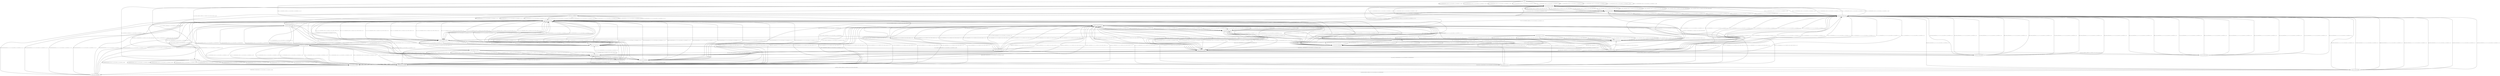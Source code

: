 # I D0 D1 D2 A0 A1 A2 MISS GAME_OVER _V0 _V1 _V2 _V3 _V4 _V5 _V6 _V7 _V8 _V9 _V10 _V11 _V12
# _V0 _V1 _V4 _V7 _V10 _V11 _V12
digraph "StCSP" {
0 [label="R"];
0 -> 10 [label="9, -1, -1, 0, 0, 0, 0, 1, 0, -1, -1, 2, 2, 0, 1, 1, 2, 0, 0, 1, -1, 0"];
10 [label="-1, -1, 0, 2, 1, -1, 0"];
10 -> 18 [label="9, -1, 0, 1, 0, 0, 0, 1, 0, -1, -1, 0, 2, 1, 2, 1, 0, 1, 0, 2, 0, 1"];
18 [label="-1, -1, 1, 0, 2, 0, 1"];
18 -> 9 [label="9, 0, 1, 2, 0, 0, 0, 1, 1, -1, -1, 1, 2, 2, 0, 1, 1, 2, 0, 0, -1, -1"];
18 -> 9 [label="8, 0, 1, 2, 0, 0, 0, 1, 1, -1, -1, 1, 2, 2, 0, 1, 1, 2, 0, 0, -1, -1"];
18 -> 9 [label="7, 0, 1, 2, 0, 0, 0, 1, 1, -1, -1, 1, 2, 2, 0, 1, 1, 2, 0, 0, -1, -1"];
18 -> 9 [label="6, 0, 1, 2, 0, 0, 0, 1, 1, -1, -1, 1, 2, 2, 0, 1, 1, 2, 0, 0, -1, -1"];
18 -> 9 [label="5, 0, 1, 2, 0, 0, 0, 1, 1, -1, -1, 1, 2, 2, 0, 1, 1, 2, 0, 0, -1, -1"];
18 -> 9 [label="4, 0, 1, 2, 0, 0, 0, 1, 1, -1, -1, 1, 2, 2, 0, 1, 1, 2, 0, 0, -1, -1"];
18 -> 9 [label="3, 0, 1, 2, 0, 0, 0, 1, 1, -1, -1, 1, 2, 2, 0, 1, 1, 2, 0, 0, -1, -1"];
18 -> 19 [label="2, 0, 1, 2, 0, 0, 1, 0, 0, -1, -1, 1, 2, 2, 0, 1, 1, 2, 0, 0, 0, 1"];
19 [label="-1, -1, 2, 1, 0, 0, 1"];
19 -> 1 [label="9, 0, 1, 0, 0, 0, 0, 1, 1, -1, -1, 2, 2, 0, 1, 1, 2, 0, 0, 1, -1, -1"];
19 -> 1 [label="8, 0, 1, 0, 0, 0, 0, 1, 1, -1, -1, 2, 2, 0, 1, 1, 2, 0, 0, 1, -1, -1"];
19 -> 1 [label="7, 0, 1, 0, 0, 0, 0, 1, 1, -1, -1, 2, 2, 0, 1, 1, 2, 0, 0, 1, -1, -1"];
19 -> 1 [label="6, 0, 1, 0, 0, 0, 0, 1, 1, -1, -1, 2, 2, 0, 1, 1, 2, 0, 0, 1, -1, -1"];
19 -> 1 [label="5, 0, 1, 0, 0, 0, 0, 1, 1, -1, -1, 2, 2, 0, 1, 1, 2, 0, 0, 1, -1, -1"];
19 -> 1 [label="4, 0, 1, 0, 0, 0, 0, 1, 1, -1, -1, 2, 2, 0, 1, 1, 2, 0, 0, 1, -1, -1"];
19 -> 1 [label="3, 0, 1, 0, 0, 0, 0, 1, 1, -1, -1, 2, 2, 0, 1, 1, 2, 0, 0, 1, -1, -1"];
19 -> 1 [label="2, 0, 1, 0, 0, 0, 0, 1, 1, -1, -1, 2, 2, 0, 1, 1, 2, 0, 0, 1, -1, -1"];
19 -> 24 [label="1, 0, 1, 0, 0, 1, 0, 0, 0, -1, -1, 2, 2, 0, 1, 1, 2, 0, 0, 1, 0, 0"];
24 [label="-1, -1, 0, 2, 1, 0, 0"];
24 -> 5 [label="9, 0, 0, 1, 0, 0, 0, 1, 1, -1, -1, 0, 2, 1, 2, 1, 0, 1, 0, 2, -1, -1"];
24 -> 5 [label="8, 0, 0, 1, 0, 0, 0, 1, 1, -1, -1, 0, 2, 1, 2, 1, 0, 1, 0, 2, -1, -1"];
24 -> 5 [label="7, 0, 0, 1, 0, 0, 0, 1, 1, -1, -1, 0, 2, 1, 2, 1, 0, 1, 0, 2, -1, -1"];
24 -> 5 [label="6, 0, 0, 1, 0, 0, 0, 1, 1, -1, -1, 0, 2, 1, 2, 1, 0, 1, 0, 2, -1, -1"];
24 -> 5 [label="5, 0, 0, 1, 0, 0, 0, 1, 1, -1, -1, 0, 2, 1, 2, 1, 0, 1, 0, 2, -1, -1"];
24 -> 5 [label="4, 0, 0, 1, 0, 0, 0, 1, 1, -1, -1, 0, 2, 1, 2, 1, 0, 1, 0, 2, -1, -1"];
24 -> 5 [label="3, 0, 0, 1, 0, 0, 0, 1, 1, -1, -1, 0, 2, 1, 2, 1, 0, 1, 0, 2, -1, -1"];
24 -> 5 [label="2, 0, 0, 1, 0, 0, 0, 1, 1, -1, -1, 0, 2, 1, 2, 1, 0, 1, 0, 2, -1, -1"];
24 -> 25 [label="1, 0, 0, 1, 0, 0, 1, 0, 0, -1, -1, 0, 2, 1, 2, 1, 0, 1, 0, 2, 0, 0"];
25 [label="-1, -1, 1, 0, 2, 0, 0"];
25 -> 9 [label="9, 0, 0, 2, 0, 0, 0, 1, 1, -1, -1, 1, 2, 2, 0, 1, 1, 2, 0, 0, -1, -1"];
25 -> 9 [label="8, 0, 0, 2, 0, 0, 0, 1, 1, -1, -1, 1, 2, 2, 0, 1, 1, 2, 0, 0, -1, -1"];
25 -> 9 [label="7, 0, 0, 2, 0, 0, 0, 1, 1, -1, -1, 1, 2, 2, 0, 1, 1, 2, 0, 0, -1, -1"];
25 -> 9 [label="6, 0, 0, 2, 0, 0, 0, 1, 1, -1, -1, 1, 2, 2, 0, 1, 1, 2, 0, 0, -1, -1"];
25 -> 9 [label="5, 0, 0, 2, 0, 0, 0, 1, 1, -1, -1, 1, 2, 2, 0, 1, 1, 2, 0, 0, -1, -1"];
25 -> 9 [label="4, 0, 0, 2, 0, 0, 0, 1, 1, -1, -1, 1, 2, 2, 0, 1, 1, 2, 0, 0, -1, -1"];
25 -> 9 [label="3, 0, 0, 2, 0, 0, 0, 1, 1, -1, -1, 1, 2, 2, 0, 1, 1, 2, 0, 0, -1, -1"];
25 -> 26 [label="2, 0, 0, 2, 0, 0, 1, 0, 0, -1, -1, 1, 2, 2, 0, 1, 1, 2, 0, 0, 0, 0"];
26 [label="-1, -1, 2, 1, 0, 0, 0"];
26 -> 1 [label="9, 0, 0, 0, 0, 0, 0, 1, 1, -1, -1, 2, 2, 0, 1, 1, 2, 0, 0, 1, -1, -1"];
26 -> 1 [label="8, 0, 0, 0, 0, 0, 0, 1, 1, -1, -1, 2, 2, 0, 1, 1, 2, 0, 0, 1, -1, -1"];
26 -> 1 [label="7, 0, 0, 0, 0, 0, 0, 1, 1, -1, -1, 2, 2, 0, 1, 1, 2, 0, 0, 1, -1, -1"];
26 -> 1 [label="6, 0, 0, 0, 0, 0, 0, 1, 1, -1, -1, 2, 2, 0, 1, 1, 2, 0, 0, 1, -1, -1"];
26 -> 1 [label="5, 0, 0, 0, 0, 0, 0, 1, 1, -1, -1, 2, 2, 0, 1, 1, 2, 0, 0, 1, -1, -1"];
26 -> 1 [label="4, 0, 0, 0, 0, 0, 0, 1, 1, -1, -1, 2, 2, 0, 1, 1, 2, 0, 0, 1, -1, -1"];
26 -> 1 [label="3, 0, 0, 0, 0, 0, 0, 1, 1, -1, -1, 2, 2, 0, 1, 1, 2, 0, 0, 1, -1, -1"];
26 -> 1 [label="2, 0, 0, 0, 0, 0, 0, 1, 1, -1, -1, 2, 2, 0, 1, 1, 2, 0, 0, 1, -1, -1"];
26 -> 1 [label="1, 0, 0, 0, 0, 0, 0, 1, 1, -1, -1, 2, 2, 0, 1, 1, 2, 0, 0, 1, -1, -1"];
26 -> 24 [label="0, 0, 0, 0, 1, 0, 0, 0, 0, -1, -1, 2, 2, 0, 1, 1, 2, 0, 0, 1, 0, 0"];
25 -> 9 [label="1, 0, 0, 2, 0, 0, 0, 1, 1, -1, -1, 1, 2, 2, 0, 1, 1, 2, 0, 0, -1, -1"];
25 -> 12 [label="0, 0, 0, 2, 1, 0, 0, 0, 0, -1, -1, 1, 2, 2, 0, 1, 1, 2, 0, 0, 0, 2"];
24 -> 18 [label="0, 0, 0, 1, 1, 0, 0, 0, 0, -1, -1, 0, 2, 1, 2, 1, 0, 1, 0, 2, 0, 1"];
19 -> 20 [label="0, 0, 1, 0, 1, 0, 0, 0, 0, -1, -1, 2, 2, 0, 1, 1, 2, 0, 0, 1, 1, 0"];
20 [label="-1, -1, 0, 2, 1, 1, 0"];
20 -> 5 [label="9, 1, 0, 1, 0, 0, 0, 1, 1, -1, -1, 0, 2, 1, 2, 1, 0, 1, 0, 2, -1, -1"];
20 -> 5 [label="8, 1, 0, 1, 0, 0, 0, 1, 1, -1, -1, 0, 2, 1, 2, 1, 0, 1, 0, 2, -1, -1"];
20 -> 5 [label="7, 1, 0, 1, 0, 0, 0, 1, 1, -1, -1, 0, 2, 1, 2, 1, 0, 1, 0, 2, -1, -1"];
20 -> 5 [label="6, 1, 0, 1, 0, 0, 0, 1, 1, -1, -1, 0, 2, 1, 2, 1, 0, 1, 0, 2, -1, -1"];
20 -> 5 [label="5, 1, 0, 1, 0, 0, 0, 1, 1, -1, -1, 0, 2, 1, 2, 1, 0, 1, 0, 2, -1, -1"];
20 -> 5 [label="4, 1, 0, 1, 0, 0, 0, 1, 1, -1, -1, 0, 2, 1, 2, 1, 0, 1, 0, 2, -1, -1"];
20 -> 5 [label="3, 1, 0, 1, 0, 0, 0, 1, 1, -1, -1, 0, 2, 1, 2, 1, 0, 1, 0, 2, -1, -1"];
20 -> 5 [label="2, 1, 0, 1, 0, 0, 0, 1, 1, -1, -1, 0, 2, 1, 2, 1, 0, 1, 0, 2, -1, -1"];
20 -> 18 [label="1, 1, 0, 1, 1, 0, 0, 0, 0, -1, -1, 0, 2, 1, 2, 1, 0, 1, 0, 2, 0, 1"];
20 -> 21 [label="0, 1, 0, 1, 0, 1, 0, 0, 0, -1, -1, 0, 2, 1, 2, 1, 0, 1, 0, 2, 1, 1"];
21 [label="-1, -1, 1, 0, 2, 1, 1"];
21 -> 9 [label="9, 1, 1, 2, 0, 0, 0, 1, 1, -1, -1, 1, 2, 2, 0, 1, 1, 2, 0, 0, -1, -1"];
21 -> 9 [label="8, 1, 1, 2, 0, 0, 0, 1, 1, -1, -1, 1, 2, 2, 0, 1, 1, 2, 0, 0, -1, -1"];
21 -> 9 [label="7, 1, 1, 2, 0, 0, 0, 1, 1, -1, -1, 1, 2, 2, 0, 1, 1, 2, 0, 0, -1, -1"];
21 -> 9 [label="6, 1, 1, 2, 0, 0, 0, 1, 1, -1, -1, 1, 2, 2, 0, 1, 1, 2, 0, 0, -1, -1"];
21 -> 9 [label="5, 1, 1, 2, 0, 0, 0, 1, 1, -1, -1, 1, 2, 2, 0, 1, 1, 2, 0, 0, -1, -1"];
21 -> 9 [label="4, 1, 1, 2, 0, 0, 0, 1, 1, -1, -1, 1, 2, 2, 0, 1, 1, 2, 0, 0, -1, -1"];
21 -> 9 [label="3, 1, 1, 2, 0, 0, 0, 1, 1, -1, -1, 1, 2, 2, 0, 1, 1, 2, 0, 0, -1, -1"];
21 -> 22 [label="2, 1, 1, 2, 0, 0, 1, 0, 0, -1, -1, 1, 2, 2, 0, 1, 1, 2, 0, 0, 1, 1"];
22 [label="-1, -1, 2, 1, 0, 1, 1"];
22 -> 1 [label="9, 1, 1, 0, 0, 0, 0, 1, 1, -1, -1, 2, 2, 0, 1, 1, 2, 0, 0, 1, -1, -1"];
22 -> 1 [label="8, 1, 1, 0, 0, 0, 0, 1, 1, -1, -1, 2, 2, 0, 1, 1, 2, 0, 0, 1, -1, -1"];
22 -> 1 [label="7, 1, 1, 0, 0, 0, 0, 1, 1, -1, -1, 2, 2, 0, 1, 1, 2, 0, 0, 1, -1, -1"];
22 -> 1 [label="6, 1, 1, 0, 0, 0, 0, 1, 1, -1, -1, 2, 2, 0, 1, 1, 2, 0, 0, 1, -1, -1"];
22 -> 1 [label="5, 1, 1, 0, 0, 0, 0, 1, 1, -1, -1, 2, 2, 0, 1, 1, 2, 0, 0, 1, -1, -1"];
22 -> 1 [label="4, 1, 1, 0, 0, 0, 0, 1, 1, -1, -1, 2, 2, 0, 1, 1, 2, 0, 0, 1, -1, -1"];
22 -> 1 [label="3, 1, 1, 0, 0, 0, 0, 1, 1, -1, -1, 2, 2, 0, 1, 1, 2, 0, 0, 1, -1, -1"];
22 -> 1 [label="2, 1, 1, 0, 0, 0, 0, 1, 1, -1, -1, 2, 2, 0, 1, 1, 2, 0, 0, 1, -1, -1"];
22 -> 20 [label="1, 1, 1, 0, 1, 0, 0, 0, 0, -1, -1, 2, 2, 0, 1, 1, 2, 0, 0, 1, 1, 0"];
22 -> 23 [label="0, 1, 1, 0, 0, 0, 1, 0, 0, -1, -1, 2, 2, 0, 1, 1, 2, 0, 0, 1, 1, 1"];
23 [label="-1, -1, 0, 2, 1, 1, 1"];
23 -> 5 [label="9, 1, 1, 1, 0, 0, 0, 1, 1, -1, -1, 0, 2, 1, 2, 1, 0, 1, 0, 2, -1, -1"];
23 -> 5 [label="8, 1, 1, 1, 0, 0, 0, 1, 1, -1, -1, 0, 2, 1, 2, 1, 0, 1, 0, 2, -1, -1"];
23 -> 5 [label="7, 1, 1, 1, 0, 0, 0, 1, 1, -1, -1, 0, 2, 1, 2, 1, 0, 1, 0, 2, -1, -1"];
23 -> 5 [label="6, 1, 1, 1, 0, 0, 0, 1, 1, -1, -1, 0, 2, 1, 2, 1, 0, 1, 0, 2, -1, -1"];
23 -> 5 [label="5, 1, 1, 1, 0, 0, 0, 1, 1, -1, -1, 0, 2, 1, 2, 1, 0, 1, 0, 2, -1, -1"];
23 -> 5 [label="4, 1, 1, 1, 0, 0, 0, 1, 1, -1, -1, 0, 2, 1, 2, 1, 0, 1, 0, 2, -1, -1"];
23 -> 5 [label="3, 1, 1, 1, 0, 0, 0, 1, 1, -1, -1, 0, 2, 1, 2, 1, 0, 1, 0, 2, -1, -1"];
23 -> 5 [label="2, 1, 1, 1, 0, 0, 0, 1, 1, -1, -1, 0, 2, 1, 2, 1, 0, 1, 0, 2, -1, -1"];
23 -> 21 [label="1, 1, 1, 1, 1, 0, 0, 0, 0, -1, -1, 0, 2, 1, 2, 1, 0, 1, 0, 2, 1, 1"];
23 -> 5 [label="0, 1, 1, 1, 0, 0, 0, 1, 1, -1, -1, 0, 2, 1, 2, 1, 0, 1, 0, 2, -1, -1"];
21 -> 3 [label="1, 1, 1, 2, 1, 0, 0, 0, 0, -1, -1, 1, 2, 2, 0, 1, 1, 2, 0, 0, 1, 2"];
21 -> 9 [label="0, 1, 1, 2, 0, 0, 0, 1, 1, -1, -1, 1, 2, 2, 0, 1, 1, 2, 0, 0, -1, -1"];
18 -> 12 [label="1, 0, 1, 2, 0, 1, 0, 0, 0, -1, -1, 1, 2, 2, 0, 1, 1, 2, 0, 0, 0, 2"];
18 -> 3 [label="0, 0, 1, 2, 1, 0, 0, 0, 0, -1, -1, 1, 2, 2, 0, 1, 1, 2, 0, 0, 1, 2"];
10 -> 18 [label="8, -1, 0, 1, 0, 0, 0, 1, 0, -1, -1, 0, 2, 1, 2, 1, 0, 1, 0, 2, 0, 1"];
10 -> 18 [label="7, -1, 0, 1, 0, 0, 0, 1, 0, -1, -1, 0, 2, 1, 2, 1, 0, 1, 0, 2, 0, 1"];
10 -> 18 [label="6, -1, 0, 1, 0, 0, 0, 1, 0, -1, -1, 0, 2, 1, 2, 1, 0, 1, 0, 2, 0, 1"];
10 -> 18 [label="5, -1, 0, 1, 0, 0, 0, 1, 0, -1, -1, 0, 2, 1, 2, 1, 0, 1, 0, 2, 0, 1"];
10 -> 18 [label="4, -1, 0, 1, 0, 0, 0, 1, 0, -1, -1, 0, 2, 1, 2, 1, 0, 1, 0, 2, 0, 1"];
10 -> 18 [label="3, -1, 0, 1, 0, 0, 0, 1, 0, -1, -1, 0, 2, 1, 2, 1, 0, 1, 0, 2, 0, 1"];
10 -> 18 [label="2, -1, 0, 1, 0, 0, 0, 1, 0, -1, -1, 0, 2, 1, 2, 1, 0, 1, 0, 2, 0, 1"];
10 -> 11 [label="1, -1, 0, 1, 0, 0, 1, 0, 0, -1, -1, 0, 2, 1, 2, 1, 0, 1, 0, 2, -1, 0"];
11 [label="-1, -1, 1, 0, 2, -1, 0"];
11 -> 12 [label="9, -1, 0, 2, 0, 0, 0, 1, 0, -1, -1, 1, 2, 2, 0, 1, 1, 2, 0, 0, 0, 2"];
12 [label="-1, -1, 2, 1, 0, 0, 2"];
12 -> 1 [label="9, 0, 2, 0, 0, 0, 0, 1, 1, -1, -1, 2, 2, 0, 1, 1, 2, 0, 0, 1, -1, -1"];
12 -> 1 [label="8, 0, 2, 0, 0, 0, 0, 1, 1, -1, -1, 2, 2, 0, 1, 1, 2, 0, 0, 1, -1, -1"];
12 -> 1 [label="7, 0, 2, 0, 0, 0, 0, 1, 1, -1, -1, 2, 2, 0, 1, 1, 2, 0, 0, 1, -1, -1"];
12 -> 1 [label="6, 0, 2, 0, 0, 0, 0, 1, 1, -1, -1, 2, 2, 0, 1, 1, 2, 0, 0, 1, -1, -1"];
12 -> 1 [label="5, 0, 2, 0, 0, 0, 0, 1, 1, -1, -1, 2, 2, 0, 1, 1, 2, 0, 0, 1, -1, -1"];
12 -> 1 [label="4, 0, 2, 0, 0, 0, 0, 1, 1, -1, -1, 2, 2, 0, 1, 1, 2, 0, 0, 1, -1, -1"];
12 -> 1 [label="3, 0, 2, 0, 0, 0, 0, 1, 1, -1, -1, 2, 2, 0, 1, 1, 2, 0, 0, 1, -1, -1"];
12 -> 24 [label="2, 0, 2, 0, 0, 1, 0, 0, 0, -1, -1, 2, 2, 0, 1, 1, 2, 0, 0, 1, 0, 0"];
12 -> 1 [label="1, 0, 2, 0, 0, 0, 0, 1, 1, -1, -1, 2, 2, 0, 1, 1, 2, 0, 0, 1, -1, -1"];
12 -> 13 [label="0, 0, 2, 0, 1, 0, 0, 0, 0, -1, -1, 2, 2, 0, 1, 1, 2, 0, 0, 1, 2, 0"];
13 [label="-1, -1, 0, 2, 1, 2, 0"];
13 -> 5 [label="9, 2, 0, 1, 0, 0, 0, 1, 1, -1, -1, 0, 2, 1, 2, 1, 0, 1, 0, 2, -1, -1"];
13 -> 5 [label="8, 2, 0, 1, 0, 0, 0, 1, 1, -1, -1, 0, 2, 1, 2, 1, 0, 1, 0, 2, -1, -1"];
13 -> 5 [label="7, 2, 0, 1, 0, 0, 0, 1, 1, -1, -1, 0, 2, 1, 2, 1, 0, 1, 0, 2, -1, -1"];
13 -> 5 [label="6, 2, 0, 1, 0, 0, 0, 1, 1, -1, -1, 0, 2, 1, 2, 1, 0, 1, 0, 2, -1, -1"];
13 -> 5 [label="5, 2, 0, 1, 0, 0, 0, 1, 1, -1, -1, 0, 2, 1, 2, 1, 0, 1, 0, 2, -1, -1"];
13 -> 5 [label="4, 2, 0, 1, 0, 0, 0, 1, 1, -1, -1, 0, 2, 1, 2, 1, 0, 1, 0, 2, -1, -1"];
13 -> 5 [label="3, 2, 0, 1, 0, 0, 0, 1, 1, -1, -1, 0, 2, 1, 2, 1, 0, 1, 0, 2, -1, -1"];
13 -> 18 [label="2, 2, 0, 1, 1, 0, 0, 0, 0, -1, -1, 0, 2, 1, 2, 1, 0, 1, 0, 2, 0, 1"];
13 -> 14 [label="1, 2, 0, 1, 0, 0, 1, 0, 0, -1, -1, 0, 2, 1, 2, 1, 0, 1, 0, 2, 2, 0"];
14 [label="-1, -1, 1, 0, 2, 2, 0"];
14 -> 9 [label="9, 2, 0, 2, 0, 0, 0, 1, 1, -1, -1, 1, 2, 2, 0, 1, 1, 2, 0, 0, -1, -1"];
14 -> 9 [label="8, 2, 0, 2, 0, 0, 0, 1, 1, -1, -1, 1, 2, 2, 0, 1, 1, 2, 0, 0, -1, -1"];
14 -> 9 [label="7, 2, 0, 2, 0, 0, 0, 1, 1, -1, -1, 1, 2, 2, 0, 1, 1, 2, 0, 0, -1, -1"];
14 -> 9 [label="6, 2, 0, 2, 0, 0, 0, 1, 1, -1, -1, 1, 2, 2, 0, 1, 1, 2, 0, 0, -1, -1"];
14 -> 9 [label="5, 2, 0, 2, 0, 0, 0, 1, 1, -1, -1, 1, 2, 2, 0, 1, 1, 2, 0, 0, -1, -1"];
14 -> 9 [label="4, 2, 0, 2, 0, 0, 0, 1, 1, -1, -1, 1, 2, 2, 0, 1, 1, 2, 0, 0, -1, -1"];
14 -> 9 [label="3, 2, 0, 2, 0, 0, 0, 1, 1, -1, -1, 1, 2, 2, 0, 1, 1, 2, 0, 0, -1, -1"];
14 -> 12 [label="2, 2, 0, 2, 1, 0, 0, 0, 0, -1, -1, 1, 2, 2, 0, 1, 1, 2, 0, 0, 0, 2"];
14 -> 9 [label="1, 2, 0, 2, 0, 0, 0, 1, 1, -1, -1, 1, 2, 2, 0, 1, 1, 2, 0, 0, -1, -1"];
14 -> 15 [label="0, 2, 0, 2, 0, 1, 0, 0, 0, -1, -1, 1, 2, 2, 0, 1, 1, 2, 0, 0, 2, 2"];
15 [label="-1, -1, 2, 1, 0, 2, 2"];
15 -> 1 [label="9, 2, 2, 0, 0, 0, 0, 1, 1, -1, -1, 2, 2, 0, 1, 1, 2, 0, 0, 1, -1, -1"];
15 -> 1 [label="8, 2, 2, 0, 0, 0, 0, 1, 1, -1, -1, 2, 2, 0, 1, 1, 2, 0, 0, 1, -1, -1"];
15 -> 1 [label="7, 2, 2, 0, 0, 0, 0, 1, 1, -1, -1, 2, 2, 0, 1, 1, 2, 0, 0, 1, -1, -1"];
15 -> 1 [label="6, 2, 2, 0, 0, 0, 0, 1, 1, -1, -1, 2, 2, 0, 1, 1, 2, 0, 0, 1, -1, -1"];
15 -> 1 [label="5, 2, 2, 0, 0, 0, 0, 1, 1, -1, -1, 2, 2, 0, 1, 1, 2, 0, 0, 1, -1, -1"];
15 -> 1 [label="4, 2, 2, 0, 0, 0, 0, 1, 1, -1, -1, 2, 2, 0, 1, 1, 2, 0, 0, 1, -1, -1"];
15 -> 1 [label="3, 2, 2, 0, 0, 0, 0, 1, 1, -1, -1, 2, 2, 0, 1, 1, 2, 0, 0, 1, -1, -1"];
15 -> 13 [label="2, 2, 2, 0, 1, 0, 0, 0, 0, -1, -1, 2, 2, 0, 1, 1, 2, 0, 0, 1, 2, 0"];
15 -> 1 [label="1, 2, 2, 0, 0, 0, 0, 1, 1, -1, -1, 2, 2, 0, 1, 1, 2, 0, 0, 1, -1, -1"];
15 -> 16 [label="0, 2, 2, 0, 0, 0, 1, 0, 0, -1, -1, 2, 2, 0, 1, 1, 2, 0, 0, 1, 2, 2"];
16 [label="-1, -1, 0, 2, 1, 2, 2"];
16 -> 5 [label="9, 2, 2, 1, 0, 0, 0, 1, 1, -1, -1, 0, 2, 1, 2, 1, 0, 1, 0, 2, -1, -1"];
16 -> 5 [label="8, 2, 2, 1, 0, 0, 0, 1, 1, -1, -1, 0, 2, 1, 2, 1, 0, 1, 0, 2, -1, -1"];
16 -> 5 [label="7, 2, 2, 1, 0, 0, 0, 1, 1, -1, -1, 0, 2, 1, 2, 1, 0, 1, 0, 2, -1, -1"];
16 -> 5 [label="6, 2, 2, 1, 0, 0, 0, 1, 1, -1, -1, 0, 2, 1, 2, 1, 0, 1, 0, 2, -1, -1"];
16 -> 5 [label="5, 2, 2, 1, 0, 0, 0, 1, 1, -1, -1, 0, 2, 1, 2, 1, 0, 1, 0, 2, -1, -1"];
16 -> 5 [label="4, 2, 2, 1, 0, 0, 0, 1, 1, -1, -1, 0, 2, 1, 2, 1, 0, 1, 0, 2, -1, -1"];
16 -> 5 [label="3, 2, 2, 1, 0, 0, 0, 1, 1, -1, -1, 0, 2, 1, 2, 1, 0, 1, 0, 2, -1, -1"];
16 -> 8 [label="2, 2, 2, 1, 1, 0, 0, 0, 0, -1, -1, 0, 2, 1, 2, 1, 0, 1, 0, 2, 2, 1"];
16 -> 17 [label="1, 2, 2, 1, 0, 0, 1, 0, 0, -1, -1, 0, 2, 1, 2, 1, 0, 1, 0, 2, 2, 2"];
17 [label="-1, -1, 1, 0, 2, 2, 2"];
17 -> 9 [label="9, 2, 2, 2, 0, 0, 0, 1, 1, -1, -1, 1, 2, 2, 0, 1, 1, 2, 0, 0, -1, -1"];
17 -> 9 [label="8, 2, 2, 2, 0, 0, 0, 1, 1, -1, -1, 1, 2, 2, 0, 1, 1, 2, 0, 0, -1, -1"];
17 -> 9 [label="7, 2, 2, 2, 0, 0, 0, 1, 1, -1, -1, 1, 2, 2, 0, 1, 1, 2, 0, 0, -1, -1"];
17 -> 9 [label="6, 2, 2, 2, 0, 0, 0, 1, 1, -1, -1, 1, 2, 2, 0, 1, 1, 2, 0, 0, -1, -1"];
17 -> 9 [label="5, 2, 2, 2, 0, 0, 0, 1, 1, -1, -1, 1, 2, 2, 0, 1, 1, 2, 0, 0, -1, -1"];
17 -> 9 [label="4, 2, 2, 2, 0, 0, 0, 1, 1, -1, -1, 1, 2, 2, 0, 1, 1, 2, 0, 0, -1, -1"];
17 -> 9 [label="3, 2, 2, 2, 0, 0, 0, 1, 1, -1, -1, 1, 2, 2, 0, 1, 1, 2, 0, 0, -1, -1"];
17 -> 15 [label="2, 2, 2, 2, 1, 0, 0, 0, 0, -1, -1, 1, 2, 2, 0, 1, 1, 2, 0, 0, 2, 2"];
17 -> 9 [label="1, 2, 2, 2, 0, 0, 0, 1, 1, -1, -1, 1, 2, 2, 0, 1, 1, 2, 0, 0, -1, -1"];
17 -> 9 [label="0, 2, 2, 2, 0, 0, 0, 1, 1, -1, -1, 1, 2, 2, 0, 1, 1, 2, 0, 0, -1, -1"];
16 -> 5 [label="0, 2, 2, 1, 0, 0, 0, 1, 1, -1, -1, 0, 2, 1, 2, 1, 0, 1, 0, 2, -1, -1"];
13 -> 8 [label="0, 2, 0, 1, 0, 1, 0, 0, 0, -1, -1, 0, 2, 1, 2, 1, 0, 1, 0, 2, 2, 1"];
11 -> 12 [label="8, -1, 0, 2, 0, 0, 0, 1, 0, -1, -1, 1, 2, 2, 0, 1, 1, 2, 0, 0, 0, 2"];
11 -> 12 [label="7, -1, 0, 2, 0, 0, 0, 1, 0, -1, -1, 1, 2, 2, 0, 1, 1, 2, 0, 0, 0, 2"];
11 -> 12 [label="6, -1, 0, 2, 0, 0, 0, 1, 0, -1, -1, 1, 2, 2, 0, 1, 1, 2, 0, 0, 0, 2"];
11 -> 12 [label="5, -1, 0, 2, 0, 0, 0, 1, 0, -1, -1, 1, 2, 2, 0, 1, 1, 2, 0, 0, 0, 2"];
11 -> 12 [label="4, -1, 0, 2, 0, 0, 0, 1, 0, -1, -1, 1, 2, 2, 0, 1, 1, 2, 0, 0, 0, 2"];
11 -> 12 [label="3, -1, 0, 2, 0, 0, 0, 1, 0, -1, -1, 1, 2, 2, 0, 1, 1, 2, 0, 0, 0, 2"];
11 -> 27 [label="2, -1, 0, 2, 0, 0, 1, 0, 0, -1, -1, 1, 2, 2, 0, 1, 1, 2, 0, 0, -1, 0"];
27 [label="-1, -1, 2, 1, 0, -1, 0"];
27 -> 24 [label="9, -1, 0, 0, 0, 0, 0, 1, 0, -1, -1, 2, 2, 0, 1, 1, 2, 0, 0, 1, 0, 0"];
27 -> 24 [label="8, -1, 0, 0, 0, 0, 0, 1, 0, -1, -1, 2, 2, 0, 1, 1, 2, 0, 0, 1, 0, 0"];
27 -> 24 [label="7, -1, 0, 0, 0, 0, 0, 1, 0, -1, -1, 2, 2, 0, 1, 1, 2, 0, 0, 1, 0, 0"];
27 -> 24 [label="6, -1, 0, 0, 0, 0, 0, 1, 0, -1, -1, 2, 2, 0, 1, 1, 2, 0, 0, 1, 0, 0"];
27 -> 24 [label="5, -1, 0, 0, 0, 0, 0, 1, 0, -1, -1, 2, 2, 0, 1, 1, 2, 0, 0, 1, 0, 0"];
27 -> 24 [label="4, -1, 0, 0, 0, 0, 0, 1, 0, -1, -1, 2, 2, 0, 1, 1, 2, 0, 0, 1, 0, 0"];
27 -> 24 [label="3, -1, 0, 0, 0, 0, 0, 1, 0, -1, -1, 2, 2, 0, 1, 1, 2, 0, 0, 1, 0, 0"];
27 -> 24 [label="2, -1, 0, 0, 0, 0, 0, 1, 0, -1, -1, 2, 2, 0, 1, 1, 2, 0, 0, 1, 0, 0"];
27 -> 24 [label="1, -1, 0, 0, 0, 0, 0, 1, 0, -1, -1, 2, 2, 0, 1, 1, 2, 0, 0, 1, 0, 0"];
27 -> 10 [label="0, -1, 0, 0, 0, 1, 0, 0, 0, -1, -1, 2, 2, 0, 1, 1, 2, 0, 0, 1, -1, 0"];
11 -> 12 [label="1, -1, 0, 2, 0, 0, 0, 1, 0, -1, -1, 1, 2, 2, 0, 1, 1, 2, 0, 0, 0, 2"];
11 -> 6 [label="0, -1, 0, 2, 0, 1, 0, 0, 0, -1, -1, 1, 2, 2, 0, 1, 1, 2, 0, 0, -1, 2"];
10 -> 2 [label="0, -1, 0, 1, 0, 1, 0, 0, 0, -1, -1, 0, 2, 1, 2, 1, 0, 1, 0, 2, -1, 1"];
0 -> 10 [label="8, -1, -1, 0, 0, 0, 0, 1, 0, -1, -1, 2, 2, 0, 1, 1, 2, 0, 0, 1, -1, 0"];
0 -> 10 [label="7, -1, -1, 0, 0, 0, 0, 1, 0, -1, -1, 2, 2, 0, 1, 1, 2, 0, 0, 1, -1, 0"];
0 -> 10 [label="6, -1, -1, 0, 0, 0, 0, 1, 0, -1, -1, 2, 2, 0, 1, 1, 2, 0, 0, 1, -1, 0"];
0 -> 10 [label="5, -1, -1, 0, 0, 0, 0, 1, 0, -1, -1, 2, 2, 0, 1, 1, 2, 0, 0, 1, -1, 0"];
0 -> 10 [label="4, -1, -1, 0, 0, 0, 0, 1, 0, -1, -1, 2, 2, 0, 1, 1, 2, 0, 0, 1, -1, 0"];
0 -> 10 [label="3, -1, -1, 0, 0, 0, 0, 1, 0, -1, -1, 2, 2, 0, 1, 1, 2, 0, 0, 1, -1, 0"];
0 -> 10 [label="2, -1, -1, 0, 0, 0, 0, 1, 0, -1, -1, 2, 2, 0, 1, 1, 2, 0, 0, 1, -1, 0"];
0 -> 10 [label="1, -1, -1, 0, 0, 0, 0, 1, 0, -1, -1, 2, 2, 0, 1, 1, 2, 0, 0, 1, -1, 0"];
0 -> 1 [label="0, -1, -1, 0, 0, 0, 1, 0, 0, -1, -1, 2, 2, 0, 1, 1, 2, 0, 0, 1, -1, -1"];
1 [label="-1, -1, 0, 2, 1, -1, -1"];
1 -> 2 [label="9, -1, -1, 1, 0, 0, 0, 1, 0, -1, -1, 0, 2, 1, 2, 1, 0, 1, 0, 2, -1, 1"];
2 [label="-1, -1, 1, 0, 2, -1, 1"];
2 -> 3 [label="9, -1, 1, 2, 0, 0, 0, 1, 0, -1, -1, 1, 2, 2, 0, 1, 1, 2, 0, 0, 1, 2"];
3 [label="-1, -1, 2, 1, 0, 1, 2"];
3 -> 1 [label="9, 1, 2, 0, 0, 0, 0, 1, 1, -1, -1, 2, 2, 0, 1, 1, 2, 0, 0, 1, -1, -1"];
3 -> 1 [label="8, 1, 2, 0, 0, 0, 0, 1, 1, -1, -1, 2, 2, 0, 1, 1, 2, 0, 0, 1, -1, -1"];
3 -> 1 [label="7, 1, 2, 0, 0, 0, 0, 1, 1, -1, -1, 2, 2, 0, 1, 1, 2, 0, 0, 1, -1, -1"];
3 -> 1 [label="6, 1, 2, 0, 0, 0, 0, 1, 1, -1, -1, 2, 2, 0, 1, 1, 2, 0, 0, 1, -1, -1"];
3 -> 1 [label="5, 1, 2, 0, 0, 0, 0, 1, 1, -1, -1, 2, 2, 0, 1, 1, 2, 0, 0, 1, -1, -1"];
3 -> 1 [label="4, 1, 2, 0, 0, 0, 0, 1, 1, -1, -1, 2, 2, 0, 1, 1, 2, 0, 0, 1, -1, -1"];
3 -> 1 [label="3, 1, 2, 0, 0, 0, 0, 1, 1, -1, -1, 2, 2, 0, 1, 1, 2, 0, 0, 1, -1, -1"];
3 -> 20 [label="2, 1, 2, 0, 0, 1, 0, 0, 0, -1, -1, 2, 2, 0, 1, 1, 2, 0, 0, 1, 1, 0"];
3 -> 13 [label="1, 1, 2, 0, 1, 0, 0, 0, 0, -1, -1, 2, 2, 0, 1, 1, 2, 0, 0, 1, 2, 0"];
3 -> 4 [label="0, 1, 2, 0, 0, 0, 1, 0, 0, -1, -1, 2, 2, 0, 1, 1, 2, 0, 0, 1, 1, 2"];
4 [label="-1, -1, 0, 2, 1, 1, 2"];
4 -> 5 [label="9, 1, 2, 1, 0, 0, 0, 1, 1, -1, -1, 0, 2, 1, 2, 1, 0, 1, 0, 2, -1, -1"];
5 [label="-1, -1, 1, 0, 2, -1, -1"];
5 -> 6 [label="9, -1, -1, 2, 0, 0, 0, 1, 0, -1, -1, 1, 2, 2, 0, 1, 1, 2, 0, 0, -1, 2"];
6 [label="-1, -1, 2, 1, 0, -1, 2"];
6 -> 13 [label="9, -1, 2, 0, 0, 0, 0, 1, 0, -1, -1, 2, 2, 0, 1, 1, 2, 0, 0, 1, 2, 0"];
6 -> 13 [label="8, -1, 2, 0, 0, 0, 0, 1, 0, -1, -1, 2, 2, 0, 1, 1, 2, 0, 0, 1, 2, 0"];
6 -> 13 [label="7, -1, 2, 0, 0, 0, 0, 1, 0, -1, -1, 2, 2, 0, 1, 1, 2, 0, 0, 1, 2, 0"];
6 -> 13 [label="6, -1, 2, 0, 0, 0, 0, 1, 0, -1, -1, 2, 2, 0, 1, 1, 2, 0, 0, 1, 2, 0"];
6 -> 13 [label="5, -1, 2, 0, 0, 0, 0, 1, 0, -1, -1, 2, 2, 0, 1, 1, 2, 0, 0, 1, 2, 0"];
6 -> 13 [label="4, -1, 2, 0, 0, 0, 0, 1, 0, -1, -1, 2, 2, 0, 1, 1, 2, 0, 0, 1, 2, 0"];
6 -> 13 [label="3, -1, 2, 0, 0, 0, 0, 1, 0, -1, -1, 2, 2, 0, 1, 1, 2, 0, 0, 1, 2, 0"];
6 -> 10 [label="2, -1, 2, 0, 0, 1, 0, 0, 0, -1, -1, 2, 2, 0, 1, 1, 2, 0, 0, 1, -1, 0"];
6 -> 13 [label="1, -1, 2, 0, 0, 0, 0, 1, 0, -1, -1, 2, 2, 0, 1, 1, 2, 0, 0, 1, 2, 0"];
6 -> 7 [label="0, -1, 2, 0, 0, 0, 1, 0, 0, -1, -1, 2, 2, 0, 1, 1, 2, 0, 0, 1, -1, 2"];
7 [label="-1, -1, 0, 2, 1, -1, 2"];
7 -> 8 [label="9, -1, 2, 1, 0, 0, 0, 1, 0, -1, -1, 0, 2, 1, 2, 1, 0, 1, 0, 2, 2, 1"];
8 [label="-1, -1, 1, 0, 2, 2, 1"];
8 -> 9 [label="9, 2, 1, 2, 0, 0, 0, 1, 1, -1, -1, 1, 2, 2, 0, 1, 1, 2, 0, 0, -1, -1"];
9 [label="-1, -1, 2, 1, 0, -1, -1"];
9 -> 10 [label="9, -1, -1, 0, 0, 0, 0, 1, 0, -1, -1, 2, 2, 0, 1, 1, 2, 0, 0, 1, -1, 0"];
9 -> 10 [label="8, -1, -1, 0, 0, 0, 0, 1, 0, -1, -1, 2, 2, 0, 1, 1, 2, 0, 0, 1, -1, 0"];
9 -> 10 [label="7, -1, -1, 0, 0, 0, 0, 1, 0, -1, -1, 2, 2, 0, 1, 1, 2, 0, 0, 1, -1, 0"];
9 -> 10 [label="6, -1, -1, 0, 0, 0, 0, 1, 0, -1, -1, 2, 2, 0, 1, 1, 2, 0, 0, 1, -1, 0"];
9 -> 10 [label="5, -1, -1, 0, 0, 0, 0, 1, 0, -1, -1, 2, 2, 0, 1, 1, 2, 0, 0, 1, -1, 0"];
9 -> 10 [label="4, -1, -1, 0, 0, 0, 0, 1, 0, -1, -1, 2, 2, 0, 1, 1, 2, 0, 0, 1, -1, 0"];
9 -> 10 [label="3, -1, -1, 0, 0, 0, 0, 1, 0, -1, -1, 2, 2, 0, 1, 1, 2, 0, 0, 1, -1, 0"];
9 -> 10 [label="2, -1, -1, 0, 0, 0, 0, 1, 0, -1, -1, 2, 2, 0, 1, 1, 2, 0, 0, 1, -1, 0"];
9 -> 10 [label="1, -1, -1, 0, 0, 0, 0, 1, 0, -1, -1, 2, 2, 0, 1, 1, 2, 0, 0, 1, -1, 0"];
9 -> 1 [label="0, -1, -1, 0, 0, 0, 1, 0, 0, -1, -1, 2, 2, 0, 1, 1, 2, 0, 0, 1, -1, -1"];
8 -> 9 [label="8, 2, 1, 2, 0, 0, 0, 1, 1, -1, -1, 1, 2, 2, 0, 1, 1, 2, 0, 0, -1, -1"];
8 -> 9 [label="7, 2, 1, 2, 0, 0, 0, 1, 1, -1, -1, 1, 2, 2, 0, 1, 1, 2, 0, 0, -1, -1"];
8 -> 9 [label="6, 2, 1, 2, 0, 0, 0, 1, 1, -1, -1, 1, 2, 2, 0, 1, 1, 2, 0, 0, -1, -1"];
8 -> 9 [label="5, 2, 1, 2, 0, 0, 0, 1, 1, -1, -1, 1, 2, 2, 0, 1, 1, 2, 0, 0, -1, -1"];
8 -> 9 [label="4, 2, 1, 2, 0, 0, 0, 1, 1, -1, -1, 1, 2, 2, 0, 1, 1, 2, 0, 0, -1, -1"];
8 -> 9 [label="3, 2, 1, 2, 0, 0, 0, 1, 1, -1, -1, 1, 2, 2, 0, 1, 1, 2, 0, 0, -1, -1"];
8 -> 3 [label="2, 2, 1, 2, 1, 0, 0, 0, 0, -1, -1, 1, 2, 2, 0, 1, 1, 2, 0, 0, 1, 2"];
8 -> 15 [label="1, 2, 1, 2, 0, 1, 0, 0, 0, -1, -1, 1, 2, 2, 0, 1, 1, 2, 0, 0, 2, 2"];
8 -> 9 [label="0, 2, 1, 2, 0, 0, 0, 1, 1, -1, -1, 1, 2, 2, 0, 1, 1, 2, 0, 0, -1, -1"];
7 -> 8 [label="8, -1, 2, 1, 0, 0, 0, 1, 0, -1, -1, 0, 2, 1, 2, 1, 0, 1, 0, 2, 2, 1"];
7 -> 8 [label="7, -1, 2, 1, 0, 0, 0, 1, 0, -1, -1, 0, 2, 1, 2, 1, 0, 1, 0, 2, 2, 1"];
7 -> 8 [label="6, -1, 2, 1, 0, 0, 0, 1, 0, -1, -1, 0, 2, 1, 2, 1, 0, 1, 0, 2, 2, 1"];
7 -> 8 [label="5, -1, 2, 1, 0, 0, 0, 1, 0, -1, -1, 0, 2, 1, 2, 1, 0, 1, 0, 2, 2, 1"];
7 -> 8 [label="4, -1, 2, 1, 0, 0, 0, 1, 0, -1, -1, 0, 2, 1, 2, 1, 0, 1, 0, 2, 2, 1"];
7 -> 8 [label="3, -1, 2, 1, 0, 0, 0, 1, 0, -1, -1, 0, 2, 1, 2, 1, 0, 1, 0, 2, 2, 1"];
7 -> 2 [label="2, -1, 2, 1, 0, 1, 0, 0, 0, -1, -1, 0, 2, 1, 2, 1, 0, 1, 0, 2, -1, 1"];
7 -> 28 [label="1, -1, 2, 1, 0, 0, 1, 0, 0, -1, -1, 0, 2, 1, 2, 1, 0, 1, 0, 2, -1, 2"];
28 [label="-1, -1, 1, 0, 2, -1, 2"];
28 -> 15 [label="9, -1, 2, 2, 0, 0, 0, 1, 0, -1, -1, 1, 2, 2, 0, 1, 1, 2, 0, 0, 2, 2"];
28 -> 15 [label="8, -1, 2, 2, 0, 0, 0, 1, 0, -1, -1, 1, 2, 2, 0, 1, 1, 2, 0, 0, 2, 2"];
28 -> 15 [label="7, -1, 2, 2, 0, 0, 0, 1, 0, -1, -1, 1, 2, 2, 0, 1, 1, 2, 0, 0, 2, 2"];
28 -> 15 [label="6, -1, 2, 2, 0, 0, 0, 1, 0, -1, -1, 1, 2, 2, 0, 1, 1, 2, 0, 0, 2, 2"];
28 -> 15 [label="5, -1, 2, 2, 0, 0, 0, 1, 0, -1, -1, 1, 2, 2, 0, 1, 1, 2, 0, 0, 2, 2"];
28 -> 15 [label="4, -1, 2, 2, 0, 0, 0, 1, 0, -1, -1, 1, 2, 2, 0, 1, 1, 2, 0, 0, 2, 2"];
28 -> 15 [label="3, -1, 2, 2, 0, 0, 0, 1, 0, -1, -1, 1, 2, 2, 0, 1, 1, 2, 0, 0, 2, 2"];
28 -> 6 [label="2, -1, 2, 2, 0, 1, 0, 0, 0, -1, -1, 1, 2, 2, 0, 1, 1, 2, 0, 0, -1, 2"];
28 -> 15 [label="1, -1, 2, 2, 0, 0, 0, 1, 0, -1, -1, 1, 2, 2, 0, 1, 1, 2, 0, 0, 2, 2"];
28 -> 15 [label="0, -1, 2, 2, 0, 0, 0, 1, 0, -1, -1, 1, 2, 2, 0, 1, 1, 2, 0, 0, 2, 2"];
7 -> 8 [label="0, -1, 2, 1, 0, 0, 0, 1, 0, -1, -1, 0, 2, 1, 2, 1, 0, 1, 0, 2, 2, 1"];
5 -> 6 [label="8, -1, -1, 2, 0, 0, 0, 1, 0, -1, -1, 1, 2, 2, 0, 1, 1, 2, 0, 0, -1, 2"];
5 -> 6 [label="7, -1, -1, 2, 0, 0, 0, 1, 0, -1, -1, 1, 2, 2, 0, 1, 1, 2, 0, 0, -1, 2"];
5 -> 6 [label="6, -1, -1, 2, 0, 0, 0, 1, 0, -1, -1, 1, 2, 2, 0, 1, 1, 2, 0, 0, -1, 2"];
5 -> 6 [label="5, -1, -1, 2, 0, 0, 0, 1, 0, -1, -1, 1, 2, 2, 0, 1, 1, 2, 0, 0, -1, 2"];
5 -> 6 [label="4, -1, -1, 2, 0, 0, 0, 1, 0, -1, -1, 1, 2, 2, 0, 1, 1, 2, 0, 0, -1, 2"];
5 -> 6 [label="3, -1, -1, 2, 0, 0, 0, 1, 0, -1, -1, 1, 2, 2, 0, 1, 1, 2, 0, 0, -1, 2"];
5 -> 9 [label="2, -1, -1, 2, 0, 0, 1, 0, 0, -1, -1, 1, 2, 2, 0, 1, 1, 2, 0, 0, -1, -1"];
5 -> 6 [label="1, -1, -1, 2, 0, 0, 0, 1, 0, -1, -1, 1, 2, 2, 0, 1, 1, 2, 0, 0, -1, 2"];
5 -> 6 [label="0, -1, -1, 2, 0, 0, 0, 1, 0, -1, -1, 1, 2, 2, 0, 1, 1, 2, 0, 0, -1, 2"];
4 -> 5 [label="8, 1, 2, 1, 0, 0, 0, 1, 1, -1, -1, 0, 2, 1, 2, 1, 0, 1, 0, 2, -1, -1"];
4 -> 5 [label="7, 1, 2, 1, 0, 0, 0, 1, 1, -1, -1, 0, 2, 1, 2, 1, 0, 1, 0, 2, -1, -1"];
4 -> 5 [label="6, 1, 2, 1, 0, 0, 0, 1, 1, -1, -1, 0, 2, 1, 2, 1, 0, 1, 0, 2, -1, -1"];
4 -> 5 [label="5, 1, 2, 1, 0, 0, 0, 1, 1, -1, -1, 0, 2, 1, 2, 1, 0, 1, 0, 2, -1, -1"];
4 -> 5 [label="4, 1, 2, 1, 0, 0, 0, 1, 1, -1, -1, 0, 2, 1, 2, 1, 0, 1, 0, 2, -1, -1"];
4 -> 5 [label="3, 1, 2, 1, 0, 0, 0, 1, 1, -1, -1, 0, 2, 1, 2, 1, 0, 1, 0, 2, -1, -1"];
4 -> 21 [label="2, 1, 2, 1, 0, 1, 0, 0, 0, -1, -1, 0, 2, 1, 2, 1, 0, 1, 0, 2, 1, 1"];
4 -> 8 [label="1, 1, 2, 1, 1, 0, 0, 0, 0, -1, -1, 0, 2, 1, 2, 1, 0, 1, 0, 2, 2, 1"];
4 -> 5 [label="0, 1, 2, 1, 0, 0, 0, 1, 1, -1, -1, 0, 2, 1, 2, 1, 0, 1, 0, 2, -1, -1"];
2 -> 3 [label="8, -1, 1, 2, 0, 0, 0, 1, 0, -1, -1, 1, 2, 2, 0, 1, 1, 2, 0, 0, 1, 2"];
2 -> 3 [label="7, -1, 1, 2, 0, 0, 0, 1, 0, -1, -1, 1, 2, 2, 0, 1, 1, 2, 0, 0, 1, 2"];
2 -> 3 [label="6, -1, 1, 2, 0, 0, 0, 1, 0, -1, -1, 1, 2, 2, 0, 1, 1, 2, 0, 0, 1, 2"];
2 -> 3 [label="5, -1, 1, 2, 0, 0, 0, 1, 0, -1, -1, 1, 2, 2, 0, 1, 1, 2, 0, 0, 1, 2"];
2 -> 3 [label="4, -1, 1, 2, 0, 0, 0, 1, 0, -1, -1, 1, 2, 2, 0, 1, 1, 2, 0, 0, 1, 2"];
2 -> 3 [label="3, -1, 1, 2, 0, 0, 0, 1, 0, -1, -1, 1, 2, 2, 0, 1, 1, 2, 0, 0, 1, 2"];
2 -> 29 [label="2, -1, 1, 2, 0, 0, 1, 0, 0, -1, -1, 1, 2, 2, 0, 1, 1, 2, 0, 0, -1, 1"];
29 [label="-1, -1, 2, 1, 0, -1, 1"];
29 -> 20 [label="9, -1, 1, 0, 0, 0, 0, 1, 0, -1, -1, 2, 2, 0, 1, 1, 2, 0, 0, 1, 1, 0"];
29 -> 20 [label="8, -1, 1, 0, 0, 0, 0, 1, 0, -1, -1, 2, 2, 0, 1, 1, 2, 0, 0, 1, 1, 0"];
29 -> 20 [label="7, -1, 1, 0, 0, 0, 0, 1, 0, -1, -1, 2, 2, 0, 1, 1, 2, 0, 0, 1, 1, 0"];
29 -> 20 [label="6, -1, 1, 0, 0, 0, 0, 1, 0, -1, -1, 2, 2, 0, 1, 1, 2, 0, 0, 1, 1, 0"];
29 -> 20 [label="5, -1, 1, 0, 0, 0, 0, 1, 0, -1, -1, 2, 2, 0, 1, 1, 2, 0, 0, 1, 1, 0"];
29 -> 20 [label="4, -1, 1, 0, 0, 0, 0, 1, 0, -1, -1, 2, 2, 0, 1, 1, 2, 0, 0, 1, 1, 0"];
29 -> 20 [label="3, -1, 1, 0, 0, 0, 0, 1, 0, -1, -1, 2, 2, 0, 1, 1, 2, 0, 0, 1, 1, 0"];
29 -> 20 [label="2, -1, 1, 0, 0, 0, 0, 1, 0, -1, -1, 2, 2, 0, 1, 1, 2, 0, 0, 1, 1, 0"];
29 -> 10 [label="1, -1, 1, 0, 0, 1, 0, 0, 0, -1, -1, 2, 2, 0, 1, 1, 2, 0, 0, 1, -1, 0"];
29 -> 30 [label="0, -1, 1, 0, 0, 0, 1, 0, 0, -1, -1, 2, 2, 0, 1, 1, 2, 0, 0, 1, -1, 1"];
30 [label="-1, -1, 0, 2, 1, -1, 1"];
30 -> 21 [label="9, -1, 1, 1, 0, 0, 0, 1, 0, -1, -1, 0, 2, 1, 2, 1, 0, 1, 0, 2, 1, 1"];
30 -> 21 [label="8, -1, 1, 1, 0, 0, 0, 1, 0, -1, -1, 0, 2, 1, 2, 1, 0, 1, 0, 2, 1, 1"];
30 -> 21 [label="7, -1, 1, 1, 0, 0, 0, 1, 0, -1, -1, 0, 2, 1, 2, 1, 0, 1, 0, 2, 1, 1"];
30 -> 21 [label="6, -1, 1, 1, 0, 0, 0, 1, 0, -1, -1, 0, 2, 1, 2, 1, 0, 1, 0, 2, 1, 1"];
30 -> 21 [label="5, -1, 1, 1, 0, 0, 0, 1, 0, -1, -1, 0, 2, 1, 2, 1, 0, 1, 0, 2, 1, 1"];
30 -> 21 [label="4, -1, 1, 1, 0, 0, 0, 1, 0, -1, -1, 0, 2, 1, 2, 1, 0, 1, 0, 2, 1, 1"];
30 -> 21 [label="3, -1, 1, 1, 0, 0, 0, 1, 0, -1, -1, 0, 2, 1, 2, 1, 0, 1, 0, 2, 1, 1"];
30 -> 21 [label="2, -1, 1, 1, 0, 0, 0, 1, 0, -1, -1, 0, 2, 1, 2, 1, 0, 1, 0, 2, 1, 1"];
30 -> 2 [label="1, -1, 1, 1, 0, 1, 0, 0, 0, -1, -1, 0, 2, 1, 2, 1, 0, 1, 0, 2, -1, 1"];
30 -> 21 [label="0, -1, 1, 1, 0, 0, 0, 1, 0, -1, -1, 0, 2, 1, 2, 1, 0, 1, 0, 2, 1, 1"];
2 -> 6 [label="1, -1, 1, 2, 0, 1, 0, 0, 0, -1, -1, 1, 2, 2, 0, 1, 1, 2, 0, 0, -1, 2"];
2 -> 3 [label="0, -1, 1, 2, 0, 0, 0, 1, 0, -1, -1, 1, 2, 2, 0, 1, 1, 2, 0, 0, 1, 2"];
1 -> 2 [label="8, -1, -1, 1, 0, 0, 0, 1, 0, -1, -1, 0, 2, 1, 2, 1, 0, 1, 0, 2, -1, 1"];
1 -> 2 [label="7, -1, -1, 1, 0, 0, 0, 1, 0, -1, -1, 0, 2, 1, 2, 1, 0, 1, 0, 2, -1, 1"];
1 -> 2 [label="6, -1, -1, 1, 0, 0, 0, 1, 0, -1, -1, 0, 2, 1, 2, 1, 0, 1, 0, 2, -1, 1"];
1 -> 2 [label="5, -1, -1, 1, 0, 0, 0, 1, 0, -1, -1, 0, 2, 1, 2, 1, 0, 1, 0, 2, -1, 1"];
1 -> 2 [label="4, -1, -1, 1, 0, 0, 0, 1, 0, -1, -1, 0, 2, 1, 2, 1, 0, 1, 0, 2, -1, 1"];
1 -> 2 [label="3, -1, -1, 1, 0, 0, 0, 1, 0, -1, -1, 0, 2, 1, 2, 1, 0, 1, 0, 2, -1, 1"];
1 -> 2 [label="2, -1, -1, 1, 0, 0, 0, 1, 0, -1, -1, 0, 2, 1, 2, 1, 0, 1, 0, 2, -1, 1"];
1 -> 5 [label="1, -1, -1, 1, 0, 0, 1, 0, 0, -1, -1, 0, 2, 1, 2, 1, 0, 1, 0, 2, -1, -1"];
1 -> 2 [label="0, -1, -1, 1, 0, 0, 0, 1, 0, -1, -1, 0, 2, 1, 2, 1, 0, 1, 0, 2, -1, 1"];
}
